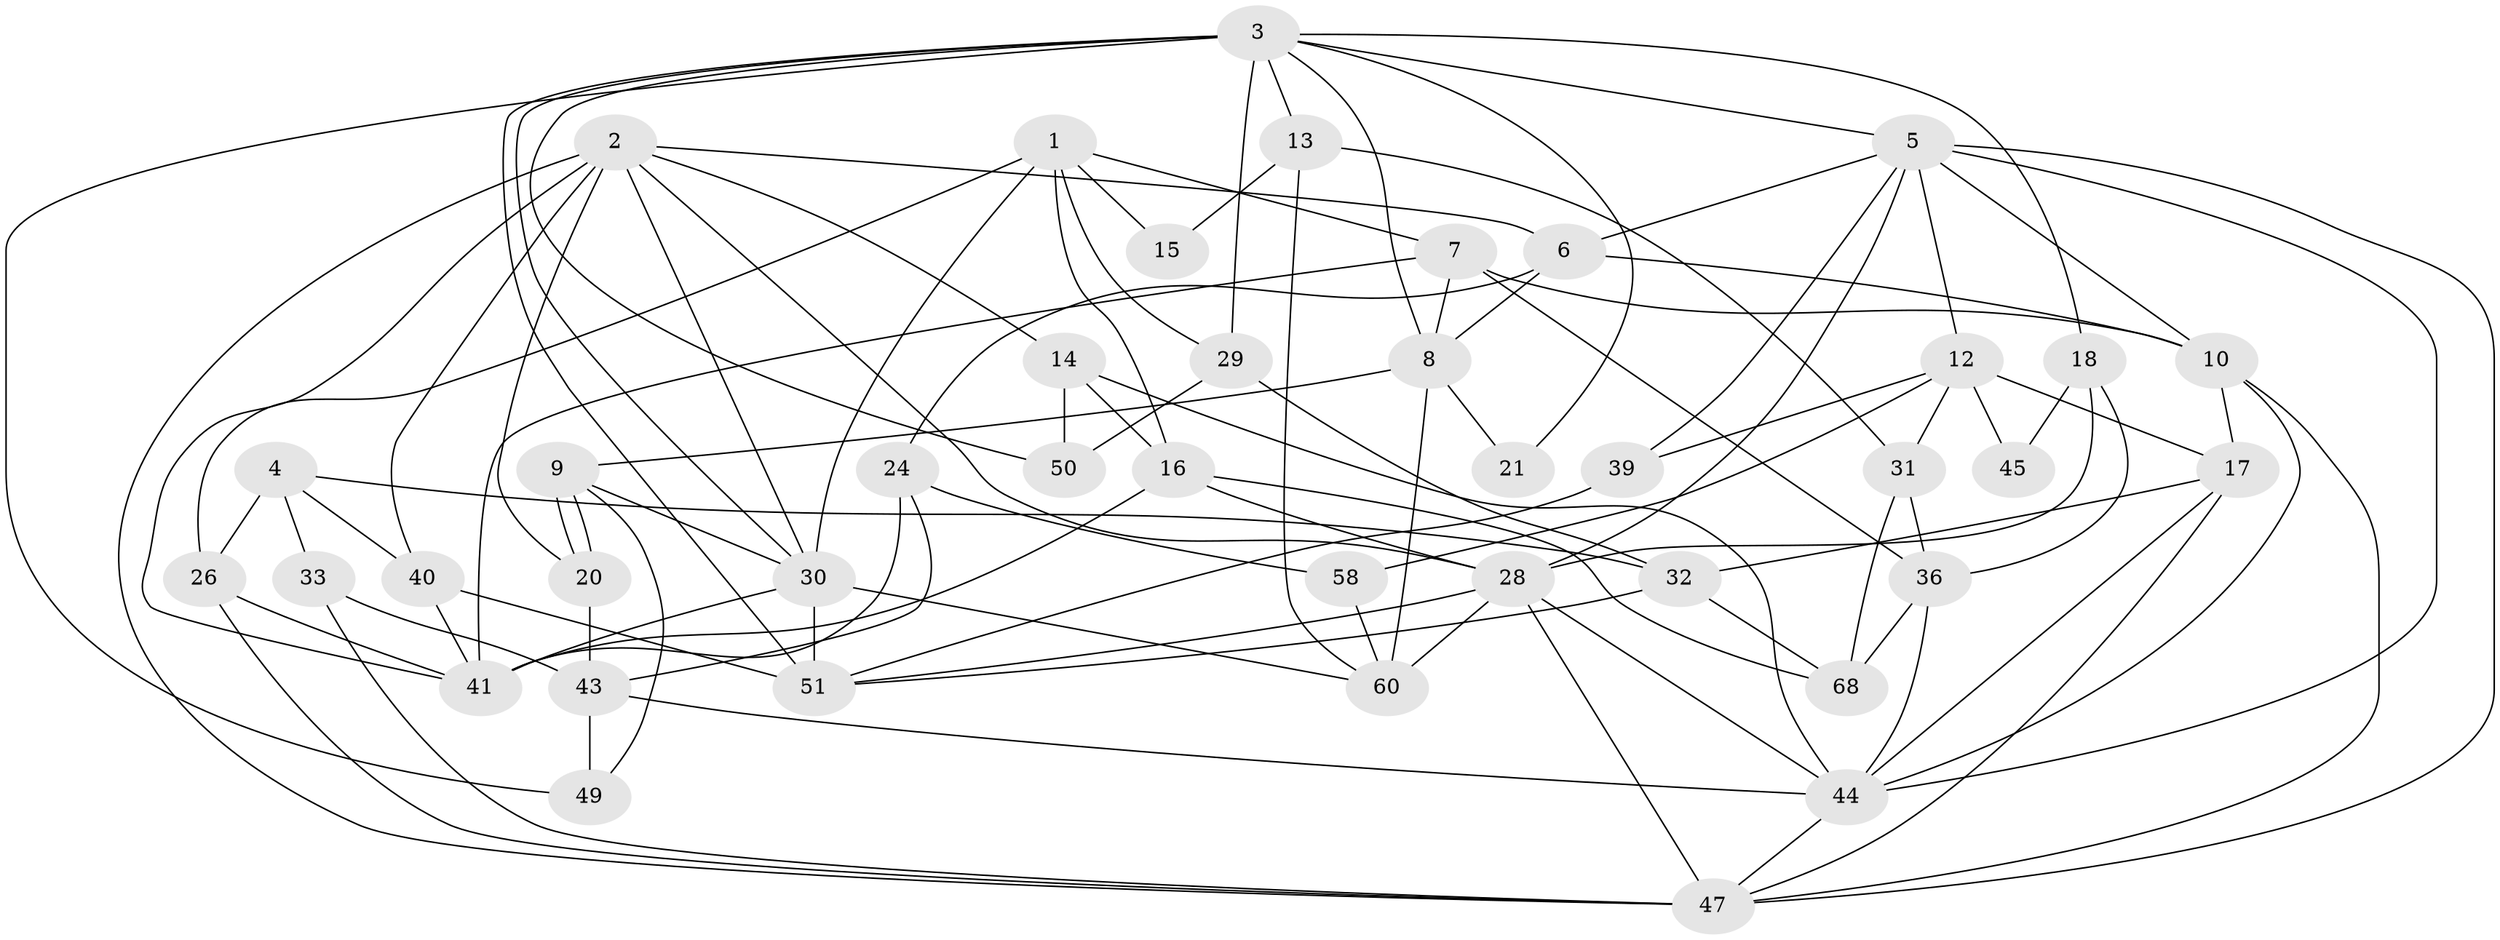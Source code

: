 // Generated by graph-tools (version 1.1) at 2025/52/02/27/25 19:52:09]
// undirected, 41 vertices, 102 edges
graph export_dot {
graph [start="1"]
  node [color=gray90,style=filled];
  1 [super="+52"];
  2 [super="+19"];
  3 [super="+54"];
  4 [super="+55"];
  5 [super="+25"];
  6 [super="+46"];
  7 [super="+34"];
  8 [super="+11"];
  9 [super="+23"];
  10 [super="+27"];
  12 [super="+35"];
  13 [super="+62"];
  14 [super="+22"];
  15;
  16;
  17 [super="+38"];
  18 [super="+59"];
  20 [super="+48"];
  21;
  24 [super="+57"];
  26 [super="+63"];
  28 [super="+42"];
  29 [super="+66"];
  30 [super="+53"];
  31;
  32 [super="+37"];
  33;
  36 [super="+70"];
  39;
  40;
  41 [super="+61"];
  43 [super="+56"];
  44 [super="+65"];
  45;
  47 [super="+64"];
  49;
  50;
  51 [super="+67"];
  58;
  60 [super="+69"];
  68;
  1 -- 16;
  1 -- 26;
  1 -- 29;
  1 -- 30;
  1 -- 15;
  1 -- 7;
  2 -- 30;
  2 -- 6;
  2 -- 40;
  2 -- 41;
  2 -- 28;
  2 -- 47;
  2 -- 14;
  2 -- 20;
  3 -- 29;
  3 -- 21;
  3 -- 50;
  3 -- 51;
  3 -- 30;
  3 -- 18;
  3 -- 49;
  3 -- 13;
  3 -- 5;
  3 -- 8;
  4 -- 40;
  4 -- 33;
  4 -- 32;
  4 -- 26 [weight=2];
  5 -- 44;
  5 -- 6;
  5 -- 47;
  5 -- 28;
  5 -- 39;
  5 -- 10;
  5 -- 12;
  6 -- 8;
  6 -- 24;
  6 -- 10;
  7 -- 10;
  7 -- 41;
  7 -- 36;
  7 -- 8;
  8 -- 9;
  8 -- 60 [weight=2];
  8 -- 21;
  9 -- 20;
  9 -- 20;
  9 -- 30;
  9 -- 49;
  10 -- 47;
  10 -- 44;
  10 -- 17;
  12 -- 31;
  12 -- 45;
  12 -- 17;
  12 -- 39;
  12 -- 58;
  13 -- 60;
  13 -- 31;
  13 -- 15;
  14 -- 16;
  14 -- 50;
  14 -- 44;
  16 -- 68;
  16 -- 41;
  16 -- 28;
  17 -- 47;
  17 -- 32;
  17 -- 44;
  18 -- 28;
  18 -- 45;
  18 -- 36;
  20 -- 43;
  24 -- 43;
  24 -- 41;
  24 -- 58;
  26 -- 47;
  26 -- 41;
  28 -- 47;
  28 -- 51;
  28 -- 60;
  28 -- 44;
  29 -- 50;
  29 -- 32 [weight=2];
  30 -- 51 [weight=2];
  30 -- 41;
  30 -- 60;
  31 -- 68;
  31 -- 36;
  32 -- 51;
  32 -- 68;
  33 -- 47;
  33 -- 43;
  36 -- 68;
  36 -- 44;
  39 -- 51;
  40 -- 51;
  40 -- 41;
  43 -- 49;
  43 -- 44;
  44 -- 47;
  58 -- 60;
}
